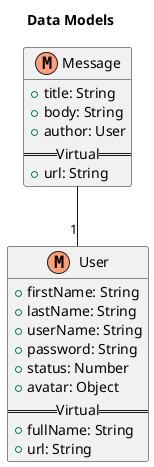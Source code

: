 @startuml

!define model << (M,LightSalmon) >>
!define schema << (M,LightBlue) >>

title Data Models

class User model {
  +firstName: String
  +lastName: String
  +userName: String
  +password: String
  +status: Number
  +avatar: Object
  == Virtual ==
  +fullName: String
  +url: String
}

class Message model {
  +title: String
  +body: String
  +author: User
  == Virtual ==
  +url: String
}

Message -- "1" User

@enduml